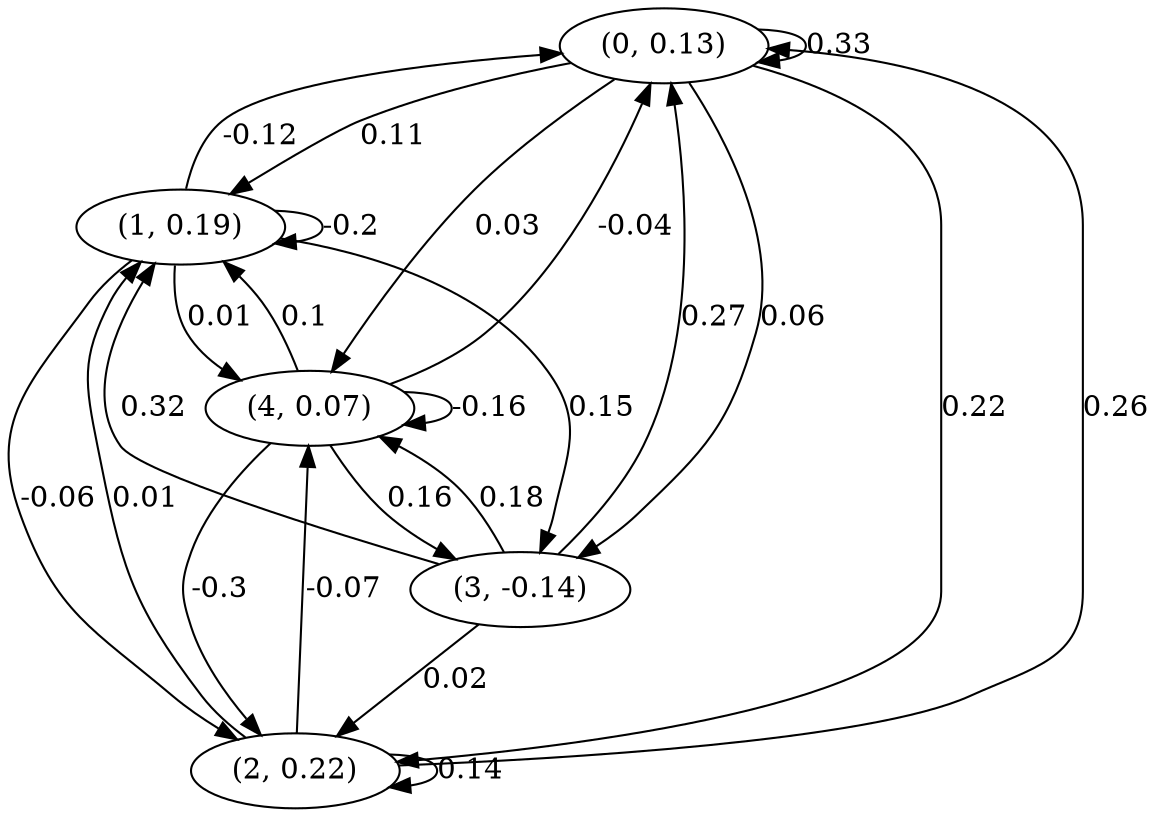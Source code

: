 digraph {
    0 [ label = "(0, 0.13)" ]
    1 [ label = "(1, 0.19)" ]
    2 [ label = "(2, 0.22)" ]
    3 [ label = "(3, -0.14)" ]
    4 [ label = "(4, 0.07)" ]
    0 -> 0 [ label = "0.33" ]
    1 -> 1 [ label = "-0.2" ]
    2 -> 2 [ label = "0.14" ]
    4 -> 4 [ label = "-0.16" ]
    1 -> 0 [ label = "-0.12" ]
    2 -> 0 [ label = "0.26" ]
    3 -> 0 [ label = "0.27" ]
    4 -> 0 [ label = "-0.04" ]
    0 -> 1 [ label = "0.11" ]
    2 -> 1 [ label = "0.01" ]
    3 -> 1 [ label = "0.32" ]
    4 -> 1 [ label = "0.1" ]
    0 -> 2 [ label = "0.22" ]
    1 -> 2 [ label = "-0.06" ]
    3 -> 2 [ label = "0.02" ]
    4 -> 2 [ label = "-0.3" ]
    0 -> 3 [ label = "0.06" ]
    1 -> 3 [ label = "0.15" ]
    4 -> 3 [ label = "0.16" ]
    0 -> 4 [ label = "0.03" ]
    1 -> 4 [ label = "0.01" ]
    2 -> 4 [ label = "-0.07" ]
    3 -> 4 [ label = "0.18" ]
}

